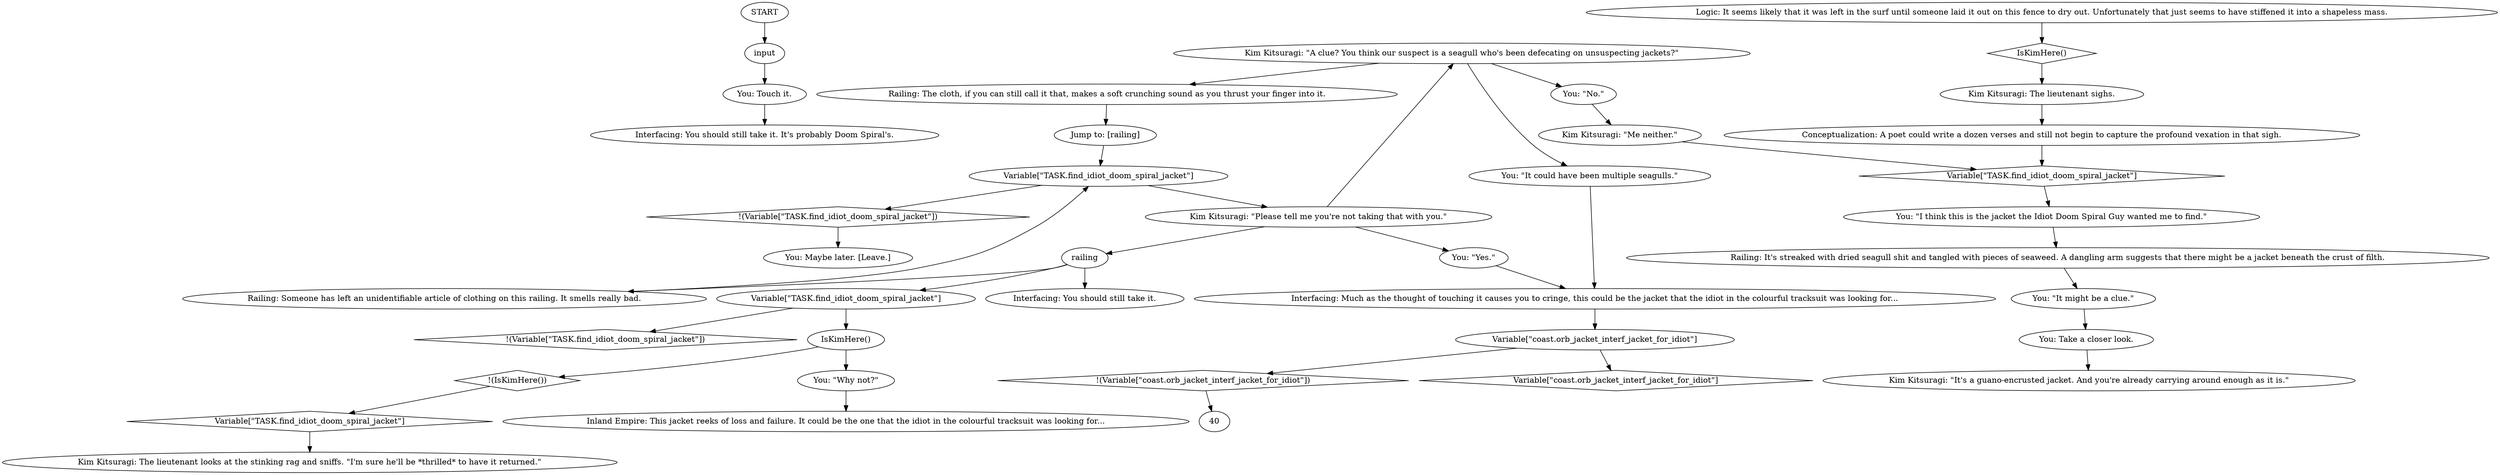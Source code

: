 # BOARDWALK / RAILING
# You've discovered Idiot Doom Spiral's missing jacket.
# ==================================================
digraph G {
	  0 [label="START"];
	  1 [label="input"];
	  2 [label="Conceptualization: A poet could write a dozen verses and still not begin to capture the profound vexation in that sigh."];
	  3 [label="You: \"It could have been multiple seagulls.\""];
	  4 [label="Jump to: [railing]"];
	  5 [label="You: \"No.\""];
	  6 [label="Kim Kitsuragi: \"Me neither.\""];
	  7 [label="Variable[\"coast.orb_jacket_interf_jacket_for_idiot\"]"];
	  8 [label="Variable[\"coast.orb_jacket_interf_jacket_for_idiot\"]", shape=diamond];
	  9 [label="!(Variable[\"coast.orb_jacket_interf_jacket_for_idiot\"])", shape=diamond];
	  10 [label="Logic: It seems likely that it was left in the surf until someone laid it out on this fence to dry out. Unfortunately that just seems to have stiffened it into a shapeless mass."];
	  11 [label="You: \"It might be a clue.\""];
	  12 [label="Kim Kitsuragi: \"A clue? You think our suspect is a seagull who's been defecating on unsuspecting jackets?\""];
	  13 [label="You: Take a closer look."];
	  14 [label="Railing: Someone has left an unidentifiable article of clothing on this railing. It smells really bad."];
	  15 [label="You: Touch it."];
	  16 [label="Interfacing: You should still take it."];
	  17 [label="You: Maybe later. [Leave.]"];
	  18 [label="Variable[\"TASK.find_idiot_doom_spiral_jacket\"]"];
	  19 [label="Variable[\"TASK.find_idiot_doom_spiral_jacket\"]", shape=diamond];
	  20 [label="!(Variable[\"TASK.find_idiot_doom_spiral_jacket\"])", shape=diamond];
	  21 [label="IsKimHere()"];
	  22 [label="IsKimHere()", shape=diamond];
	  23 [label="!(IsKimHere())", shape=diamond];
	  24 [label="You: \"Why not?\""];
	  25 [label="You: \"Yes.\""];
	  26 [label="Railing: The cloth, if you can still call it that, makes a soft crunching sound as you thrust your finger into it."];
	  27 [label="Interfacing: You should still take it. It's probably Doom Spiral's."];
	  28 [label="You: \"I think this is the jacket the Idiot Doom Spiral Guy wanted me to find.\""];
	  29 [label="railing"];
	  30 [label="Variable[\"TASK.find_idiot_doom_spiral_jacket\"]"];
	  31 [label="Variable[\"TASK.find_idiot_doom_spiral_jacket\"]", shape=diamond];
	  32 [label="!(Variable[\"TASK.find_idiot_doom_spiral_jacket\"])", shape=diamond];
	  33 [label="Kim Kitsuragi: \"Please tell me you're not taking that with you.\""];
	  34 [label="Kim Kitsuragi: The lieutenant sighs."];
	  35 [label="Interfacing: Much as the thought of touching it causes you to cringe, this could be the jacket that the idiot in the colourful tracksuit was looking for..."];
	  36 [label="Kim Kitsuragi: The lieutenant looks at the stinking rag and sniffs. \"I'm sure he'll be *thrilled* to have it returned.\""];
	  37 [label="Railing: It's streaked with dried seagull shit and tangled with pieces of seaweed. A dangling arm suggests that there might be a jacket beneath the crust of filth."];
	  38 [label="Kim Kitsuragi: \"It's a guano-encrusted jacket. And you're already carrying around enough as it is.\""];
	  39 [label="Inland Empire: This jacket reeks of loss and failure. It could be the one that the idiot in the colourful tracksuit was looking for..."];
	  0 -> 1
	  1 -> 15
	  2 -> 31
	  3 -> 35
	  4 -> 30
	  5 -> 6
	  6 -> 31
	  7 -> 8
	  7 -> 9
	  9 -> 40
	  10 -> 22
	  11 -> 13
	  12 -> 26
	  12 -> 3
	  12 -> 5
	  13 -> 38
	  14 -> 30
	  15 -> 27
	  18 -> 20
	  18 -> 21
	  19 -> 36
	  21 -> 24
	  21 -> 23
	  22 -> 34
	  23 -> 19
	  24 -> 39
	  25 -> 35
	  26 -> 4
	  28 -> 37
	  29 -> 16
	  29 -> 18
	  29 -> 14
	  30 -> 32
	  30 -> 33
	  31 -> 28
	  32 -> 17
	  33 -> 25
	  33 -> 12
	  33 -> 29
	  34 -> 2
	  35 -> 7
	  37 -> 11
}

